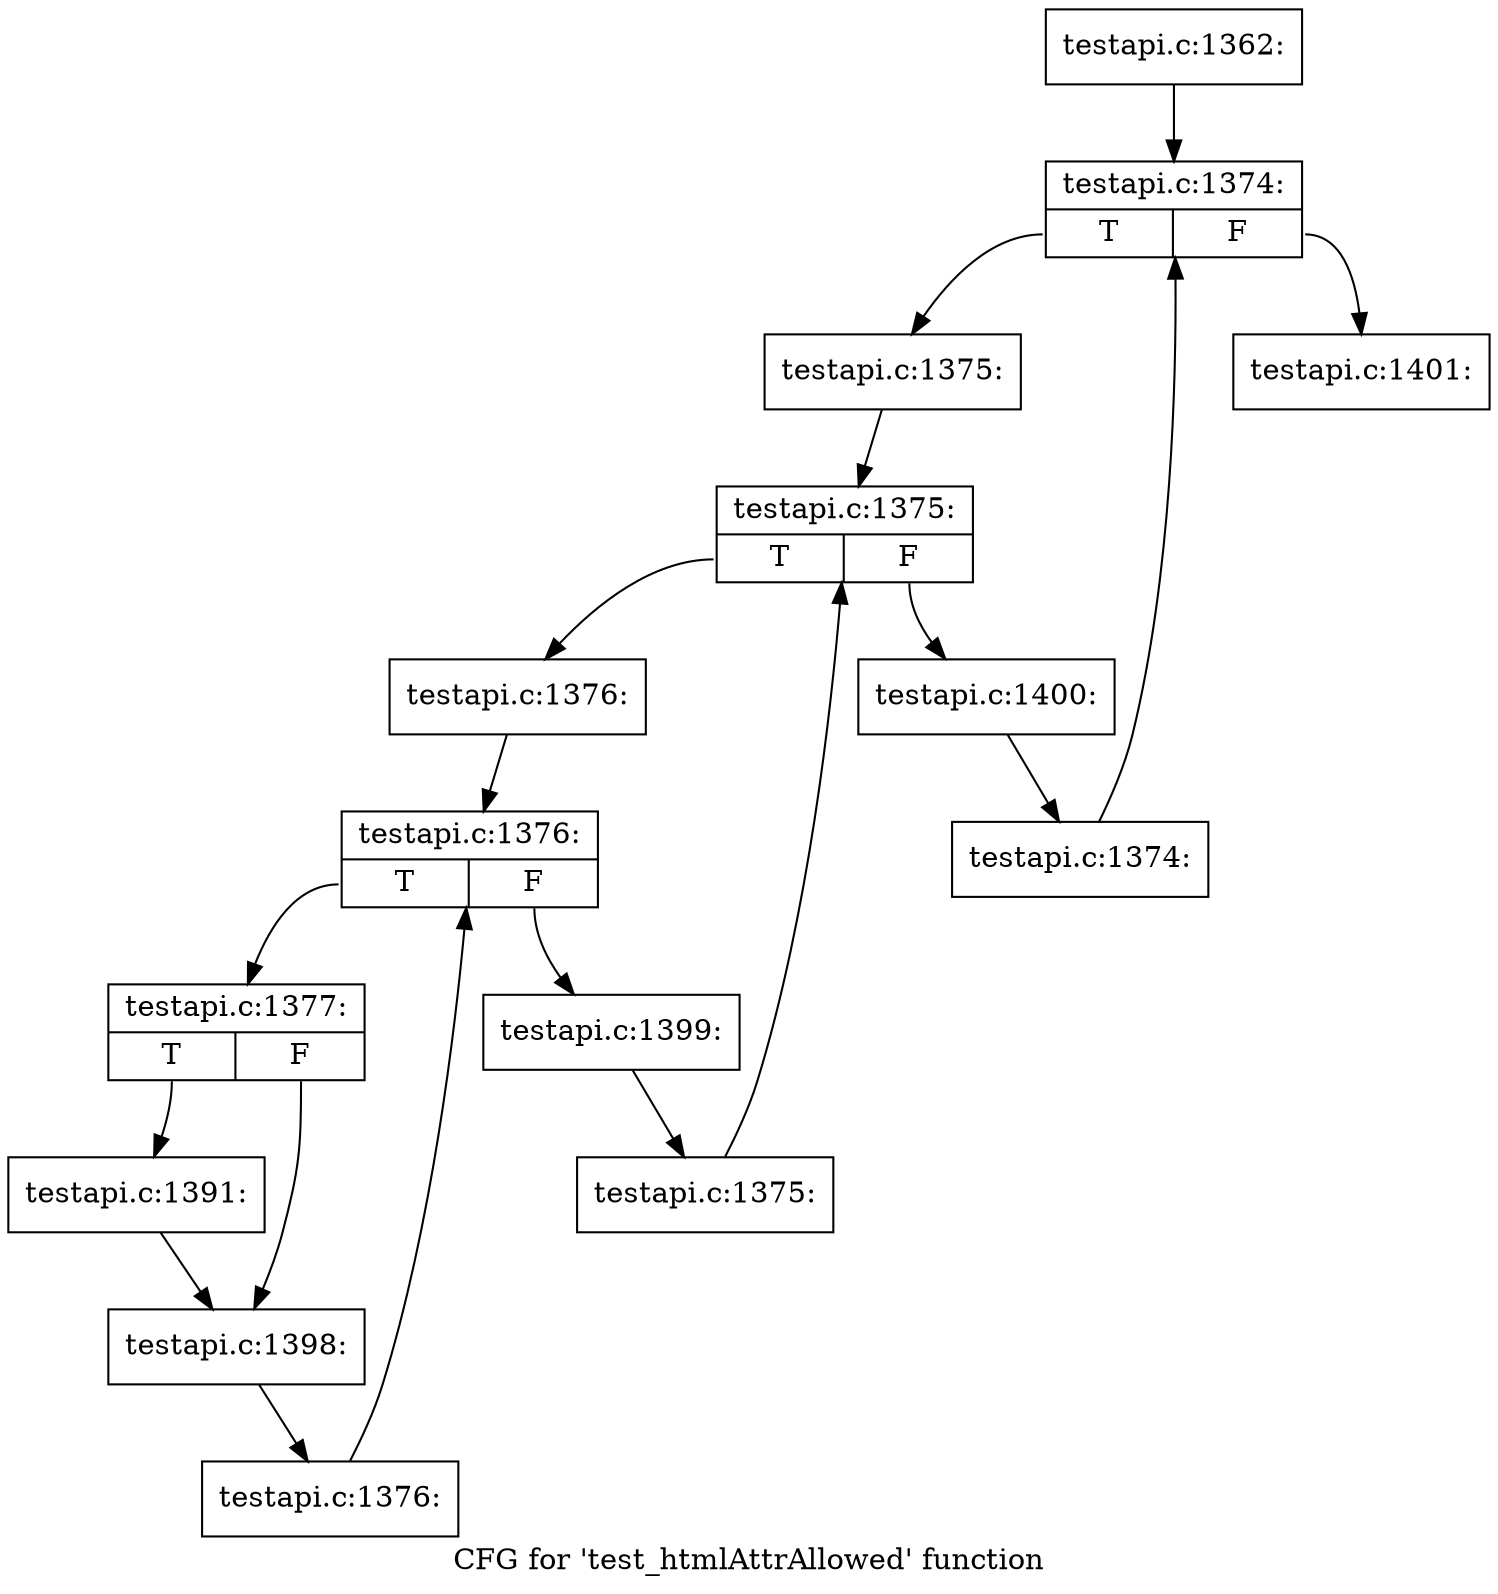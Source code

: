 digraph "CFG for 'test_htmlAttrAllowed' function" {
	label="CFG for 'test_htmlAttrAllowed' function";

	Node0x404c420 [shape=record,label="{testapi.c:1362:}"];
	Node0x404c420 -> Node0x4050840;
	Node0x4050840 [shape=record,label="{testapi.c:1374:|{<s0>T|<s1>F}}"];
	Node0x4050840:s0 -> Node0x4050b20;
	Node0x4050840:s1 -> Node0x40506a0;
	Node0x4050b20 [shape=record,label="{testapi.c:1375:}"];
	Node0x4050b20 -> Node0x4050f10;
	Node0x4050f10 [shape=record,label="{testapi.c:1375:|{<s0>T|<s1>F}}"];
	Node0x4050f10:s0 -> Node0x4051190;
	Node0x4050f10:s1 -> Node0x4050df0;
	Node0x4051190 [shape=record,label="{testapi.c:1376:}"];
	Node0x4051190 -> Node0x40515c0;
	Node0x40515c0 [shape=record,label="{testapi.c:1376:|{<s0>T|<s1>F}}"];
	Node0x40515c0:s0 -> Node0x4051840;
	Node0x40515c0:s1 -> Node0x40514a0;
	Node0x4051840 [shape=record,label="{testapi.c:1377:|{<s0>T|<s1>F}}"];
	Node0x4051840:s0 -> Node0x4041990;
	Node0x4051840:s1 -> Node0x355c620;
	Node0x4041990 [shape=record,label="{testapi.c:1391:}"];
	Node0x4041990 -> Node0x355c620;
	Node0x355c620 [shape=record,label="{testapi.c:1398:}"];
	Node0x355c620 -> Node0x40517b0;
	Node0x40517b0 [shape=record,label="{testapi.c:1376:}"];
	Node0x40517b0 -> Node0x40515c0;
	Node0x40514a0 [shape=record,label="{testapi.c:1399:}"];
	Node0x40514a0 -> Node0x4051100;
	Node0x4051100 [shape=record,label="{testapi.c:1375:}"];
	Node0x4051100 -> Node0x4050f10;
	Node0x4050df0 [shape=record,label="{testapi.c:1400:}"];
	Node0x4050df0 -> Node0x4050a90;
	Node0x4050a90 [shape=record,label="{testapi.c:1374:}"];
	Node0x4050a90 -> Node0x4050840;
	Node0x40506a0 [shape=record,label="{testapi.c:1401:}"];
}
